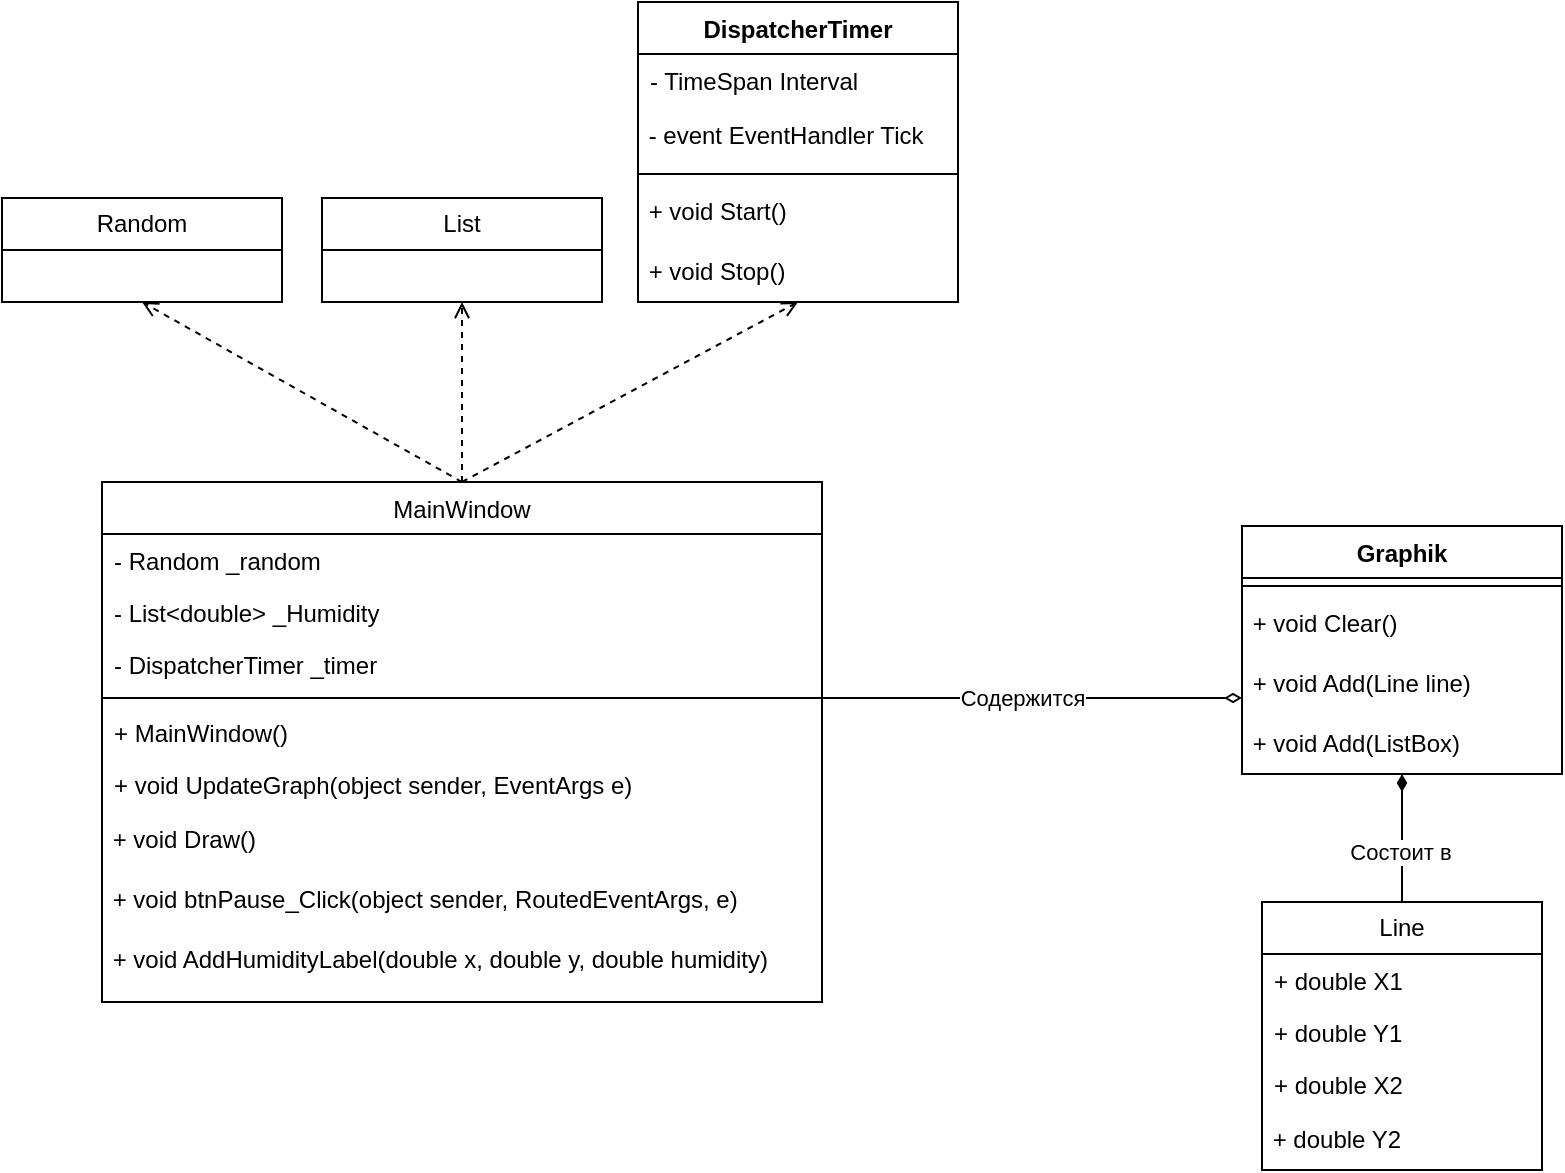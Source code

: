 <mxfile version="24.0.4" type="device">
  <diagram id="C5RBs43oDa-KdzZeNtuy" name="Page-1">
    <mxGraphModel dx="1434" dy="844" grid="1" gridSize="10" guides="1" tooltips="1" connect="1" arrows="1" fold="1" page="1" pageScale="1" pageWidth="827" pageHeight="1169" math="0" shadow="0">
      <root>
        <mxCell id="WIyWlLk6GJQsqaUBKTNV-0" />
        <mxCell id="WIyWlLk6GJQsqaUBKTNV-1" parent="WIyWlLk6GJQsqaUBKTNV-0" />
        <mxCell id="zkfFHV4jXpPFQw0GAbJ--17" value="MainWindow" style="swimlane;fontStyle=0;align=center;verticalAlign=top;childLayout=stackLayout;horizontal=1;startSize=26;horizontalStack=0;resizeParent=1;resizeLast=0;collapsible=1;marginBottom=0;rounded=0;shadow=0;strokeWidth=1;" parent="WIyWlLk6GJQsqaUBKTNV-1" vertex="1">
          <mxGeometry x="70" y="280" width="360" height="260" as="geometry">
            <mxRectangle x="550" y="140" width="160" height="26" as="alternateBounds" />
          </mxGeometry>
        </mxCell>
        <mxCell id="zkfFHV4jXpPFQw0GAbJ--18" value="- Random _random" style="text;align=left;verticalAlign=top;spacingLeft=4;spacingRight=4;overflow=hidden;rotatable=0;points=[[0,0.5],[1,0.5]];portConstraint=eastwest;" parent="zkfFHV4jXpPFQw0GAbJ--17" vertex="1">
          <mxGeometry y="26" width="360" height="26" as="geometry" />
        </mxCell>
        <mxCell id="zkfFHV4jXpPFQw0GAbJ--19" value="- List&lt;double&gt; _Humidity" style="text;align=left;verticalAlign=top;spacingLeft=4;spacingRight=4;overflow=hidden;rotatable=0;points=[[0,0.5],[1,0.5]];portConstraint=eastwest;rounded=0;shadow=0;html=0;" parent="zkfFHV4jXpPFQw0GAbJ--17" vertex="1">
          <mxGeometry y="52" width="360" height="26" as="geometry" />
        </mxCell>
        <mxCell id="zkfFHV4jXpPFQw0GAbJ--20" value="- DispatcherTimer _timer" style="text;align=left;verticalAlign=top;spacingLeft=4;spacingRight=4;overflow=hidden;rotatable=0;points=[[0,0.5],[1,0.5]];portConstraint=eastwest;rounded=0;shadow=0;html=0;" parent="zkfFHV4jXpPFQw0GAbJ--17" vertex="1">
          <mxGeometry y="78" width="360" height="26" as="geometry" />
        </mxCell>
        <mxCell id="zkfFHV4jXpPFQw0GAbJ--23" value="" style="line;html=1;strokeWidth=1;align=left;verticalAlign=middle;spacingTop=-1;spacingLeft=3;spacingRight=3;rotatable=0;labelPosition=right;points=[];portConstraint=eastwest;" parent="zkfFHV4jXpPFQw0GAbJ--17" vertex="1">
          <mxGeometry y="104" width="360" height="8" as="geometry" />
        </mxCell>
        <mxCell id="zkfFHV4jXpPFQw0GAbJ--24" value="+ MainWindow()" style="text;align=left;verticalAlign=top;spacingLeft=4;spacingRight=4;overflow=hidden;rotatable=0;points=[[0,0.5],[1,0.5]];portConstraint=eastwest;" parent="zkfFHV4jXpPFQw0GAbJ--17" vertex="1">
          <mxGeometry y="112" width="360" height="26" as="geometry" />
        </mxCell>
        <mxCell id="zkfFHV4jXpPFQw0GAbJ--25" value="+ void UpdateGraph(object sender, EventArgs e)" style="text;align=left;verticalAlign=top;spacingLeft=4;spacingRight=4;overflow=hidden;rotatable=0;points=[[0,0.5],[1,0.5]];portConstraint=eastwest;" parent="zkfFHV4jXpPFQw0GAbJ--17" vertex="1">
          <mxGeometry y="138" width="360" height="26" as="geometry" />
        </mxCell>
        <mxCell id="tVwFTTIMGNxD83PMi_Ks-0" value="&amp;nbsp;+ void Draw()" style="text;html=1;align=left;verticalAlign=middle;resizable=0;points=[];autosize=1;strokeColor=none;fillColor=none;" parent="zkfFHV4jXpPFQw0GAbJ--17" vertex="1">
          <mxGeometry y="164" width="360" height="30" as="geometry" />
        </mxCell>
        <mxCell id="tVwFTTIMGNxD83PMi_Ks-1" value="&amp;nbsp;+ void btnPause_Click(object sender, RoutedEventArgs, e)" style="text;html=1;align=left;verticalAlign=middle;whiteSpace=wrap;rounded=0;" parent="zkfFHV4jXpPFQw0GAbJ--17" vertex="1">
          <mxGeometry y="194" width="360" height="30" as="geometry" />
        </mxCell>
        <mxCell id="tVwFTTIMGNxD83PMi_Ks-2" value="&amp;nbsp;+&amp;nbsp;void AddHumidityLabel(double x, double y, double humidity)" style="text;html=1;align=left;verticalAlign=middle;whiteSpace=wrap;rounded=0;" parent="zkfFHV4jXpPFQw0GAbJ--17" vertex="1">
          <mxGeometry y="224" width="360" height="30" as="geometry" />
        </mxCell>
        <mxCell id="tVwFTTIMGNxD83PMi_Ks-3" value="Random" style="swimlane;fontStyle=0;childLayout=stackLayout;horizontal=1;startSize=26;fillColor=none;horizontalStack=0;resizeParent=1;resizeParentMax=0;resizeLast=0;collapsible=1;marginBottom=0;whiteSpace=wrap;html=1;" parent="WIyWlLk6GJQsqaUBKTNV-1" vertex="1">
          <mxGeometry x="20" y="138" width="140" height="52" as="geometry" />
        </mxCell>
        <mxCell id="tVwFTTIMGNxD83PMi_Ks-7" value="List" style="swimlane;fontStyle=0;childLayout=stackLayout;horizontal=1;startSize=26;fillColor=none;horizontalStack=0;resizeParent=1;resizeParentMax=0;resizeLast=0;collapsible=1;marginBottom=0;whiteSpace=wrap;html=1;" parent="WIyWlLk6GJQsqaUBKTNV-1" vertex="1">
          <mxGeometry x="180" y="138" width="140" height="52" as="geometry" />
        </mxCell>
        <mxCell id="tVwFTTIMGNxD83PMi_Ks-15" value="" style="endArrow=open;html=1;rounded=0;dashed=1;endFill=0;strokeColor=#000000;exitX=0.5;exitY=0;exitDx=0;exitDy=0;entryX=0.5;entryY=1;entryDx=0;entryDy=0;" parent="WIyWlLk6GJQsqaUBKTNV-1" source="zkfFHV4jXpPFQw0GAbJ--17" target="tVwFTTIMGNxD83PMi_Ks-3" edge="1">
          <mxGeometry width="50" height="50" relative="1" as="geometry">
            <mxPoint x="48" y="230" as="sourcePoint" />
            <mxPoint x="-32" y="260" as="targetPoint" />
          </mxGeometry>
        </mxCell>
        <mxCell id="tVwFTTIMGNxD83PMi_Ks-16" value="" style="endArrow=open;html=1;rounded=0;dashed=1;endFill=0;strokeColor=#000000;exitX=0.5;exitY=0;exitDx=0;exitDy=0;entryX=0.5;entryY=1;entryDx=0;entryDy=0;" parent="WIyWlLk6GJQsqaUBKTNV-1" source="zkfFHV4jXpPFQw0GAbJ--17" target="tVwFTTIMGNxD83PMi_Ks-7" edge="1">
          <mxGeometry width="50" height="50" relative="1" as="geometry">
            <mxPoint x="58" y="240" as="sourcePoint" />
            <mxPoint x="-22" y="270" as="targetPoint" />
          </mxGeometry>
        </mxCell>
        <mxCell id="tVwFTTIMGNxD83PMi_Ks-17" value="" style="endArrow=open;html=1;rounded=0;dashed=1;endFill=0;strokeColor=#000000;exitX=0.5;exitY=0;exitDx=0;exitDy=0;entryX=0.5;entryY=1;entryDx=0;entryDy=0;" parent="WIyWlLk6GJQsqaUBKTNV-1" source="zkfFHV4jXpPFQw0GAbJ--17" target="tVwFTTIMGNxD83PMi_Ks-19" edge="1">
          <mxGeometry width="50" height="50" relative="1" as="geometry">
            <mxPoint x="68" y="250" as="sourcePoint" />
            <mxPoint x="428" y="210" as="targetPoint" />
          </mxGeometry>
        </mxCell>
        <mxCell id="tVwFTTIMGNxD83PMi_Ks-19" value="DispatcherTimer" style="swimlane;fontStyle=1;align=center;verticalAlign=top;childLayout=stackLayout;horizontal=1;startSize=26;horizontalStack=0;resizeParent=1;resizeParentMax=0;resizeLast=0;collapsible=1;marginBottom=0;whiteSpace=wrap;html=1;" parent="WIyWlLk6GJQsqaUBKTNV-1" vertex="1">
          <mxGeometry x="338" y="40" width="160" height="150" as="geometry" />
        </mxCell>
        <mxCell id="tVwFTTIMGNxD83PMi_Ks-20" value="- TimeSpan Interval" style="text;strokeColor=none;fillColor=none;align=left;verticalAlign=top;spacingLeft=4;spacingRight=4;overflow=hidden;rotatable=0;points=[[0,0.5],[1,0.5]];portConstraint=eastwest;whiteSpace=wrap;html=1;" parent="tVwFTTIMGNxD83PMi_Ks-19" vertex="1">
          <mxGeometry y="26" width="160" height="26" as="geometry" />
        </mxCell>
        <mxCell id="tVwFTTIMGNxD83PMi_Ks-24" value="&amp;nbsp;- event EventHandler Tick" style="text;html=1;align=left;verticalAlign=middle;whiteSpace=wrap;rounded=0;" parent="tVwFTTIMGNxD83PMi_Ks-19" vertex="1">
          <mxGeometry y="52" width="160" height="30" as="geometry" />
        </mxCell>
        <mxCell id="tVwFTTIMGNxD83PMi_Ks-21" value="" style="line;strokeWidth=1;fillColor=none;align=left;verticalAlign=middle;spacingTop=-1;spacingLeft=3;spacingRight=3;rotatable=0;labelPosition=right;points=[];portConstraint=eastwest;strokeColor=inherit;" parent="tVwFTTIMGNxD83PMi_Ks-19" vertex="1">
          <mxGeometry y="82" width="160" height="8" as="geometry" />
        </mxCell>
        <mxCell id="tVwFTTIMGNxD83PMi_Ks-23" value="&amp;nbsp;+ void Start()" style="text;html=1;align=left;verticalAlign=middle;whiteSpace=wrap;rounded=0;" parent="tVwFTTIMGNxD83PMi_Ks-19" vertex="1">
          <mxGeometry y="90" width="160" height="30" as="geometry" />
        </mxCell>
        <mxCell id="tVwFTTIMGNxD83PMi_Ks-25" value="&amp;nbsp;+ void Stop()" style="text;html=1;align=left;verticalAlign=middle;whiteSpace=wrap;rounded=0;" parent="tVwFTTIMGNxD83PMi_Ks-19" vertex="1">
          <mxGeometry y="120" width="160" height="30" as="geometry" />
        </mxCell>
        <mxCell id="tVwFTTIMGNxD83PMi_Ks-26" value="" style="endArrow=diamondThin;html=1;rounded=0;endFill=0;strokeColor=#000000;entryX=0;entryY=0;entryDx=0;entryDy=0;" parent="WIyWlLk6GJQsqaUBKTNV-1" edge="1">
          <mxGeometry width="50" height="50" relative="1" as="geometry">
            <mxPoint x="430" y="388" as="sourcePoint" />
            <mxPoint x="640" y="388" as="targetPoint" />
          </mxGeometry>
        </mxCell>
        <mxCell id="tVwFTTIMGNxD83PMi_Ks-33" value="Содержится" style="edgeLabel;html=1;align=center;verticalAlign=middle;resizable=0;points=[];" parent="tVwFTTIMGNxD83PMi_Ks-26" vertex="1" connectable="0">
          <mxGeometry x="-0.049" relative="1" as="geometry">
            <mxPoint as="offset" />
          </mxGeometry>
        </mxCell>
        <mxCell id="tVwFTTIMGNxD83PMi_Ks-27" value="Graphik" style="swimlane;fontStyle=1;align=center;verticalAlign=top;childLayout=stackLayout;horizontal=1;startSize=26;horizontalStack=0;resizeParent=1;resizeParentMax=0;resizeLast=0;collapsible=1;marginBottom=0;whiteSpace=wrap;html=1;" parent="WIyWlLk6GJQsqaUBKTNV-1" vertex="1">
          <mxGeometry x="640" y="302" width="160" height="124" as="geometry" />
        </mxCell>
        <mxCell id="tVwFTTIMGNxD83PMi_Ks-30" value="" style="line;strokeWidth=1;fillColor=none;align=left;verticalAlign=middle;spacingTop=-1;spacingLeft=3;spacingRight=3;rotatable=0;labelPosition=right;points=[];portConstraint=eastwest;strokeColor=inherit;" parent="tVwFTTIMGNxD83PMi_Ks-27" vertex="1">
          <mxGeometry y="26" width="160" height="8" as="geometry" />
        </mxCell>
        <mxCell id="tVwFTTIMGNxD83PMi_Ks-31" value="&amp;nbsp;+ void Clear()" style="text;html=1;align=left;verticalAlign=middle;whiteSpace=wrap;rounded=0;" parent="tVwFTTIMGNxD83PMi_Ks-27" vertex="1">
          <mxGeometry y="34" width="160" height="30" as="geometry" />
        </mxCell>
        <mxCell id="tVwFTTIMGNxD83PMi_Ks-32" value="&amp;nbsp;+ void Add(Line line)" style="text;html=1;align=left;verticalAlign=middle;whiteSpace=wrap;rounded=0;" parent="tVwFTTIMGNxD83PMi_Ks-27" vertex="1">
          <mxGeometry y="64" width="160" height="30" as="geometry" />
        </mxCell>
        <mxCell id="tVwFTTIMGNxD83PMi_Ks-34" value="&amp;nbsp;+ void Add(ListBox)" style="text;html=1;align=left;verticalAlign=middle;whiteSpace=wrap;rounded=0;" parent="tVwFTTIMGNxD83PMi_Ks-27" vertex="1">
          <mxGeometry y="94" width="160" height="30" as="geometry" />
        </mxCell>
        <mxCell id="tVwFTTIMGNxD83PMi_Ks-39" value="Line" style="swimlane;fontStyle=0;childLayout=stackLayout;horizontal=1;startSize=26;fillColor=none;horizontalStack=0;resizeParent=1;resizeParentMax=0;resizeLast=0;collapsible=1;marginBottom=0;whiteSpace=wrap;html=1;" parent="WIyWlLk6GJQsqaUBKTNV-1" vertex="1">
          <mxGeometry x="650" y="490" width="140" height="134" as="geometry" />
        </mxCell>
        <mxCell id="tVwFTTIMGNxD83PMi_Ks-40" value="+ double X1" style="text;strokeColor=none;fillColor=none;align=left;verticalAlign=top;spacingLeft=4;spacingRight=4;overflow=hidden;rotatable=0;points=[[0,0.5],[1,0.5]];portConstraint=eastwest;whiteSpace=wrap;html=1;" parent="tVwFTTIMGNxD83PMi_Ks-39" vertex="1">
          <mxGeometry y="26" width="140" height="26" as="geometry" />
        </mxCell>
        <mxCell id="tVwFTTIMGNxD83PMi_Ks-41" value="+ double Y1" style="text;strokeColor=none;fillColor=none;align=left;verticalAlign=top;spacingLeft=4;spacingRight=4;overflow=hidden;rotatable=0;points=[[0,0.5],[1,0.5]];portConstraint=eastwest;whiteSpace=wrap;html=1;" parent="tVwFTTIMGNxD83PMi_Ks-39" vertex="1">
          <mxGeometry y="52" width="140" height="26" as="geometry" />
        </mxCell>
        <mxCell id="tVwFTTIMGNxD83PMi_Ks-42" value="+ double X2" style="text;strokeColor=none;fillColor=none;align=left;verticalAlign=top;spacingLeft=4;spacingRight=4;overflow=hidden;rotatable=0;points=[[0,0.5],[1,0.5]];portConstraint=eastwest;whiteSpace=wrap;html=1;" parent="tVwFTTIMGNxD83PMi_Ks-39" vertex="1">
          <mxGeometry y="78" width="140" height="26" as="geometry" />
        </mxCell>
        <mxCell id="tVwFTTIMGNxD83PMi_Ks-43" value="&amp;nbsp;+ double Y2" style="text;html=1;align=left;verticalAlign=middle;whiteSpace=wrap;rounded=0;" parent="tVwFTTIMGNxD83PMi_Ks-39" vertex="1">
          <mxGeometry y="104" width="140" height="30" as="geometry" />
        </mxCell>
        <mxCell id="tVwFTTIMGNxD83PMi_Ks-44" value="" style="endArrow=diamondThin;html=1;rounded=0;endFill=1;strokeColor=#000000;exitX=0.5;exitY=0;exitDx=0;exitDy=0;entryX=0.5;entryY=1;entryDx=0;entryDy=0;" parent="WIyWlLk6GJQsqaUBKTNV-1" source="tVwFTTIMGNxD83PMi_Ks-39" target="tVwFTTIMGNxD83PMi_Ks-34" edge="1">
          <mxGeometry width="50" height="50" relative="1" as="geometry">
            <mxPoint x="350" y="710" as="sourcePoint" />
            <mxPoint x="400" y="660" as="targetPoint" />
          </mxGeometry>
        </mxCell>
        <mxCell id="tVwFTTIMGNxD83PMi_Ks-45" value="Состоит в" style="edgeLabel;html=1;align=center;verticalAlign=middle;resizable=0;points=[];" parent="tVwFTTIMGNxD83PMi_Ks-44" vertex="1" connectable="0">
          <mxGeometry x="-0.2" y="1" relative="1" as="geometry">
            <mxPoint as="offset" />
          </mxGeometry>
        </mxCell>
      </root>
    </mxGraphModel>
  </diagram>
</mxfile>
